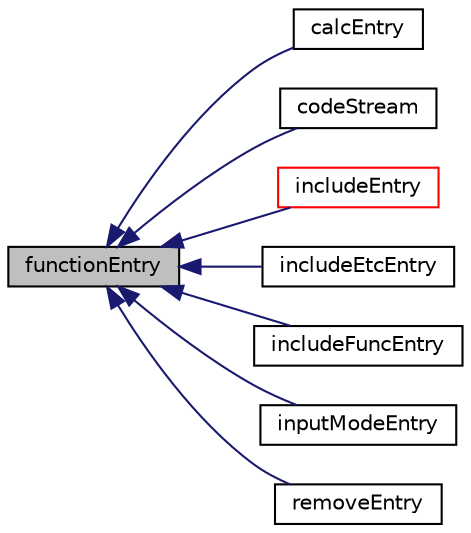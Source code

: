 digraph "functionEntry"
{
  bgcolor="transparent";
  edge [fontname="Helvetica",fontsize="10",labelfontname="Helvetica",labelfontsize="10"];
  node [fontname="Helvetica",fontsize="10",shape=record];
  rankdir="LR";
  Node1 [label="functionEntry",height=0.2,width=0.4,color="black", fillcolor="grey75", style="filled", fontcolor="black"];
  Node1 -> Node2 [dir="back",color="midnightblue",fontsize="10",style="solid",fontname="Helvetica"];
  Node2 [label="calcEntry",height=0.2,width=0.4,color="black",URL="$a00190.html",tooltip="Uses dynamic compilation to provide calculating functionality for entering dictionary entries..."];
  Node1 -> Node3 [dir="back",color="midnightblue",fontsize="10",style="solid",fontname="Helvetica"];
  Node3 [label="codeStream",height=0.2,width=0.4,color="black",URL="$a00305.html",tooltip="Dictionary entry that contains C++ OpenFOAM code that is compiled to generate the entry itself..."];
  Node1 -> Node4 [dir="back",color="midnightblue",fontsize="10",style="solid",fontname="Helvetica"];
  Node4 [label="includeEntry",height=0.2,width=0.4,color="red",URL="$a01063.html",tooltip="Specify an include file when reading dictionaries, expects a single string to follow. "];
  Node1 -> Node5 [dir="back",color="midnightblue",fontsize="10",style="solid",fontname="Helvetica"];
  Node5 [label="includeEtcEntry",height=0.2,width=0.4,color="black",URL="$a01064.html",tooltip="Specify an etc file to include when reading dictionaries, expects a single string to follow..."];
  Node1 -> Node6 [dir="back",color="midnightblue",fontsize="10",style="solid",fontname="Helvetica"];
  Node6 [label="includeFuncEntry",height=0.2,width=0.4,color="black",URL="$a01065.html",tooltip="Specify a functionObject dictionary file to include, expects the functionObject name to follow (witho..."];
  Node1 -> Node7 [dir="back",color="midnightblue",fontsize="10",style="solid",fontname="Helvetica"];
  Node7 [label="inputModeEntry",height=0.2,width=0.4,color="black",URL="$a01155.html",tooltip="Specify the input mode when reading dictionaries, expects a single word to follow. "];
  Node1 -> Node8 [dir="back",color="midnightblue",fontsize="10",style="solid",fontname="Helvetica"];
  Node8 [label="removeEntry",height=0.2,width=0.4,color="black",URL="$a02216.html",tooltip="Remove a dictionary entry. "];
}
